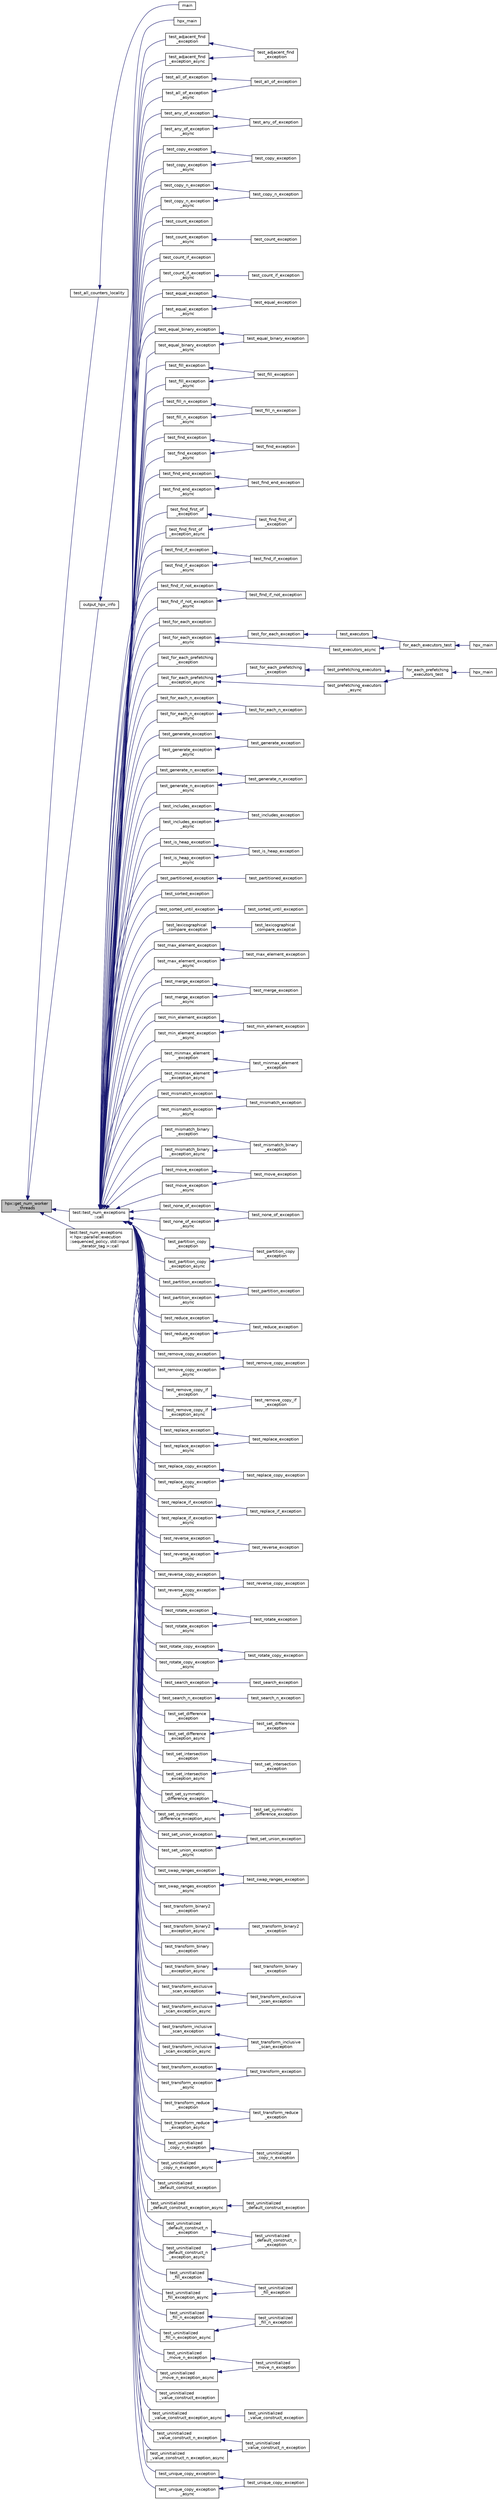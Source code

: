 digraph "hpx::get_num_worker_threads"
{
  edge [fontname="Helvetica",fontsize="10",labelfontname="Helvetica",labelfontsize="10"];
  node [fontname="Helvetica",fontsize="10",shape=record];
  rankdir="LR";
  Node7558 [label="hpx::get_num_worker\l_threads",height=0.2,width=0.4,color="black", fillcolor="grey75", style="filled", fontcolor="black"];
  Node7558 -> Node7559 [dir="back",color="midnightblue",fontsize="10",style="solid",fontname="Helvetica"];
  Node7559 [label="test_all_counters_locality",height=0.2,width=0.4,color="black", fillcolor="white", style="filled",URL="$d1/d66/all__counters_8cpp.html#a34bf97a9c78dd60c22389da383f346fd"];
  Node7559 -> Node7560 [dir="back",color="midnightblue",fontsize="10",style="solid",fontname="Helvetica"];
  Node7560 [label="main",height=0.2,width=0.4,color="black", fillcolor="white", style="filled",URL="$d1/d66/all__counters_8cpp.html#a0ddf1224851353fc92bfbff6f499fa97"];
  Node7558 -> Node7561 [dir="back",color="midnightblue",fontsize="10",style="solid",fontname="Helvetica"];
  Node7561 [label="output_hpx_info",height=0.2,width=0.4,color="black", fillcolor="white", style="filled",URL="$d9/d0f/main_8cc.html#a22d5612b13072491f3de2340527ce19f"];
  Node7561 -> Node7562 [dir="back",color="midnightblue",fontsize="10",style="solid",fontname="Helvetica"];
  Node7562 [label="hpx_main",height=0.2,width=0.4,color="black", fillcolor="white", style="filled",URL="$d9/d0f/main_8cc.html#a344a9bb316c276641af2d061a2558c97"];
  Node7558 -> Node7563 [dir="back",color="midnightblue",fontsize="10",style="solid",fontname="Helvetica"];
  Node7563 [label="test::test_num_exceptions\l::call",height=0.2,width=0.4,color="black", fillcolor="white", style="filled",URL="$da/ddb/structtest_1_1test__num__exceptions.html#a2c1e3b76f9abd4d358ae0258203b90b7"];
  Node7563 -> Node7564 [dir="back",color="midnightblue",fontsize="10",style="solid",fontname="Helvetica"];
  Node7564 [label="test_adjacent_find\l_exception",height=0.2,width=0.4,color="black", fillcolor="white", style="filled",URL="$d8/da8/adjacentfind__binary__exception_8cpp.html#a9c28e0ba7bc14756b350c9f72dd94054"];
  Node7564 -> Node7565 [dir="back",color="midnightblue",fontsize="10",style="solid",fontname="Helvetica"];
  Node7565 [label="test_adjacent_find\l_exception",height=0.2,width=0.4,color="black", fillcolor="white", style="filled",URL="$d8/da8/adjacentfind__binary__exception_8cpp.html#ab77f704bc29279f34486611b31dd9f19"];
  Node7563 -> Node7566 [dir="back",color="midnightblue",fontsize="10",style="solid",fontname="Helvetica"];
  Node7566 [label="test_adjacent_find\l_exception_async",height=0.2,width=0.4,color="black", fillcolor="white", style="filled",URL="$d8/da8/adjacentfind__binary__exception_8cpp.html#a7b804f0c887a76a95e4e5f1cf16dc343"];
  Node7566 -> Node7565 [dir="back",color="midnightblue",fontsize="10",style="solid",fontname="Helvetica"];
  Node7563 -> Node7567 [dir="back",color="midnightblue",fontsize="10",style="solid",fontname="Helvetica"];
  Node7567 [label="test_all_of_exception",height=0.2,width=0.4,color="black", fillcolor="white", style="filled",URL="$db/d88/all__of_8cpp.html#a29e6f247bb68e8380d3d1e5b23100c84"];
  Node7567 -> Node7568 [dir="back",color="midnightblue",fontsize="10",style="solid",fontname="Helvetica"];
  Node7568 [label="test_all_of_exception",height=0.2,width=0.4,color="black", fillcolor="white", style="filled",URL="$db/d88/all__of_8cpp.html#acca8f99e5f83ca07d5324921ec1a2a1b"];
  Node7563 -> Node7569 [dir="back",color="midnightblue",fontsize="10",style="solid",fontname="Helvetica"];
  Node7569 [label="test_all_of_exception\l_async",height=0.2,width=0.4,color="black", fillcolor="white", style="filled",URL="$db/d88/all__of_8cpp.html#a4e845a23ebb61fed071e6392f8020bce"];
  Node7569 -> Node7568 [dir="back",color="midnightblue",fontsize="10",style="solid",fontname="Helvetica"];
  Node7563 -> Node7570 [dir="back",color="midnightblue",fontsize="10",style="solid",fontname="Helvetica"];
  Node7570 [label="test_any_of_exception",height=0.2,width=0.4,color="black", fillcolor="white", style="filled",URL="$d8/d5d/any__of_8cpp.html#a348c2914b5d59fa0b61c79e37df17034"];
  Node7570 -> Node7571 [dir="back",color="midnightblue",fontsize="10",style="solid",fontname="Helvetica"];
  Node7571 [label="test_any_of_exception",height=0.2,width=0.4,color="black", fillcolor="white", style="filled",URL="$d8/d5d/any__of_8cpp.html#ac154ae09b1a74e423a7ab23618009447"];
  Node7563 -> Node7572 [dir="back",color="midnightblue",fontsize="10",style="solid",fontname="Helvetica"];
  Node7572 [label="test_any_of_exception\l_async",height=0.2,width=0.4,color="black", fillcolor="white", style="filled",URL="$d8/d5d/any__of_8cpp.html#ad81e0ee038af5e3b7dd176ced1237e38"];
  Node7572 -> Node7571 [dir="back",color="midnightblue",fontsize="10",style="solid",fontname="Helvetica"];
  Node7563 -> Node7573 [dir="back",color="midnightblue",fontsize="10",style="solid",fontname="Helvetica"];
  Node7573 [label="test_copy_exception",height=0.2,width=0.4,color="black", fillcolor="white", style="filled",URL="$d9/d54/copy_8cpp.html#a8ffc3bbb8c0f16b653e0f5c7cc243f21"];
  Node7573 -> Node7574 [dir="back",color="midnightblue",fontsize="10",style="solid",fontname="Helvetica"];
  Node7574 [label="test_copy_exception",height=0.2,width=0.4,color="black", fillcolor="white", style="filled",URL="$d9/d54/copy_8cpp.html#af7fb37549a32793d916e9bad873d5813"];
  Node7563 -> Node7575 [dir="back",color="midnightblue",fontsize="10",style="solid",fontname="Helvetica"];
  Node7575 [label="test_copy_exception\l_async",height=0.2,width=0.4,color="black", fillcolor="white", style="filled",URL="$d9/d54/copy_8cpp.html#a975f6058b2ad575758bb9c1b54a1c464"];
  Node7575 -> Node7574 [dir="back",color="midnightblue",fontsize="10",style="solid",fontname="Helvetica"];
  Node7563 -> Node7576 [dir="back",color="midnightblue",fontsize="10",style="solid",fontname="Helvetica"];
  Node7576 [label="test_copy_n_exception",height=0.2,width=0.4,color="black", fillcolor="white", style="filled",URL="$d3/d44/copyn_8cpp.html#abe4e05d78a05b84674e56fe6c39fca90"];
  Node7576 -> Node7577 [dir="back",color="midnightblue",fontsize="10",style="solid",fontname="Helvetica"];
  Node7577 [label="test_copy_n_exception",height=0.2,width=0.4,color="black", fillcolor="white", style="filled",URL="$d3/d44/copyn_8cpp.html#a759f36646bff1264f307657be7256457"];
  Node7563 -> Node7578 [dir="back",color="midnightblue",fontsize="10",style="solid",fontname="Helvetica"];
  Node7578 [label="test_copy_n_exception\l_async",height=0.2,width=0.4,color="black", fillcolor="white", style="filled",URL="$d3/d44/copyn_8cpp.html#a42328f0b598518eafcc7b94d6a28425d"];
  Node7578 -> Node7577 [dir="back",color="midnightblue",fontsize="10",style="solid",fontname="Helvetica"];
  Node7563 -> Node7579 [dir="back",color="midnightblue",fontsize="10",style="solid",fontname="Helvetica"];
  Node7579 [label="test_count_exception",height=0.2,width=0.4,color="black", fillcolor="white", style="filled",URL="$de/d3a/count__tests_8hpp.html#adbde9fbf4434fe9320503044b3b2c464"];
  Node7563 -> Node7580 [dir="back",color="midnightblue",fontsize="10",style="solid",fontname="Helvetica"];
  Node7580 [label="test_count_exception\l_async",height=0.2,width=0.4,color="black", fillcolor="white", style="filled",URL="$de/d3a/count__tests_8hpp.html#ab0cd91de016499bfe205083429b6785a"];
  Node7580 -> Node7581 [dir="back",color="midnightblue",fontsize="10",style="solid",fontname="Helvetica"];
  Node7581 [label="test_count_exception",height=0.2,width=0.4,color="black", fillcolor="white", style="filled",URL="$d3/d01/count_8cpp.html#ae23acdd376e0fb1388a90579e927a768"];
  Node7563 -> Node7582 [dir="back",color="midnightblue",fontsize="10",style="solid",fontname="Helvetica"];
  Node7582 [label="test_count_if_exception",height=0.2,width=0.4,color="black", fillcolor="white", style="filled",URL="$d4/da4/countif__tests_8hpp.html#ae366624ae417c3091d79bb75f05f0b32"];
  Node7563 -> Node7583 [dir="back",color="midnightblue",fontsize="10",style="solid",fontname="Helvetica"];
  Node7583 [label="test_count_if_exception\l_async",height=0.2,width=0.4,color="black", fillcolor="white", style="filled",URL="$d4/da4/countif__tests_8hpp.html#af96d44180e275fd7ad93e677dcb07b74"];
  Node7583 -> Node7584 [dir="back",color="midnightblue",fontsize="10",style="solid",fontname="Helvetica"];
  Node7584 [label="test_count_if_exception",height=0.2,width=0.4,color="black", fillcolor="white", style="filled",URL="$d9/df1/countif_8cpp.html#a979f30463fa3e416a5179f4fa663a858"];
  Node7563 -> Node7585 [dir="back",color="midnightblue",fontsize="10",style="solid",fontname="Helvetica"];
  Node7585 [label="test_equal_exception",height=0.2,width=0.4,color="black", fillcolor="white", style="filled",URL="$df/d99/equal_8cpp.html#a6692be2d4f8233c6a880b6e716ed3c21"];
  Node7585 -> Node7586 [dir="back",color="midnightblue",fontsize="10",style="solid",fontname="Helvetica"];
  Node7586 [label="test_equal_exception",height=0.2,width=0.4,color="black", fillcolor="white", style="filled",URL="$df/d99/equal_8cpp.html#a654bd2cffe5da6e72f51c68f9ab1163e"];
  Node7563 -> Node7587 [dir="back",color="midnightblue",fontsize="10",style="solid",fontname="Helvetica"];
  Node7587 [label="test_equal_exception\l_async",height=0.2,width=0.4,color="black", fillcolor="white", style="filled",URL="$df/d99/equal_8cpp.html#aefe3cd6440e52513c0e461ceaa633561"];
  Node7587 -> Node7586 [dir="back",color="midnightblue",fontsize="10",style="solid",fontname="Helvetica"];
  Node7563 -> Node7588 [dir="back",color="midnightblue",fontsize="10",style="solid",fontname="Helvetica"];
  Node7588 [label="test_equal_binary_exception",height=0.2,width=0.4,color="black", fillcolor="white", style="filled",URL="$d2/ddd/equal__binary_8cpp.html#aac0d8667f4a6b730f668fb793bf7a348"];
  Node7588 -> Node7589 [dir="back",color="midnightblue",fontsize="10",style="solid",fontname="Helvetica"];
  Node7589 [label="test_equal_binary_exception",height=0.2,width=0.4,color="black", fillcolor="white", style="filled",URL="$d2/ddd/equal__binary_8cpp.html#a38873c530e81ac91641669845f09887a"];
  Node7563 -> Node7590 [dir="back",color="midnightblue",fontsize="10",style="solid",fontname="Helvetica"];
  Node7590 [label="test_equal_binary_exception\l_async",height=0.2,width=0.4,color="black", fillcolor="white", style="filled",URL="$d2/ddd/equal__binary_8cpp.html#ab23d2d7b96fd0abd15e4c710481be38f"];
  Node7590 -> Node7589 [dir="back",color="midnightblue",fontsize="10",style="solid",fontname="Helvetica"];
  Node7563 -> Node7591 [dir="back",color="midnightblue",fontsize="10",style="solid",fontname="Helvetica"];
  Node7591 [label="test_fill_exception",height=0.2,width=0.4,color="black", fillcolor="white", style="filled",URL="$db/df9/fill_8cpp.html#adff9860900b4cc07677cc1f2949f8150"];
  Node7591 -> Node7592 [dir="back",color="midnightblue",fontsize="10",style="solid",fontname="Helvetica"];
  Node7592 [label="test_fill_exception",height=0.2,width=0.4,color="black", fillcolor="white", style="filled",URL="$db/df9/fill_8cpp.html#aea39d1bb707052262214ce604319678c"];
  Node7563 -> Node7593 [dir="back",color="midnightblue",fontsize="10",style="solid",fontname="Helvetica"];
  Node7593 [label="test_fill_exception\l_async",height=0.2,width=0.4,color="black", fillcolor="white", style="filled",URL="$db/df9/fill_8cpp.html#a190a63f49881feec418296730d8b1bb8"];
  Node7593 -> Node7592 [dir="back",color="midnightblue",fontsize="10",style="solid",fontname="Helvetica"];
  Node7563 -> Node7594 [dir="back",color="midnightblue",fontsize="10",style="solid",fontname="Helvetica"];
  Node7594 [label="test_fill_n_exception",height=0.2,width=0.4,color="black", fillcolor="white", style="filled",URL="$d7/df6/filln_8cpp.html#ad48e8d2459f9e8869bf215912f226f36"];
  Node7594 -> Node7595 [dir="back",color="midnightblue",fontsize="10",style="solid",fontname="Helvetica"];
  Node7595 [label="test_fill_n_exception",height=0.2,width=0.4,color="black", fillcolor="white", style="filled",URL="$d7/df6/filln_8cpp.html#aa338825d04f641f55634b79eef7186f4"];
  Node7563 -> Node7596 [dir="back",color="midnightblue",fontsize="10",style="solid",fontname="Helvetica"];
  Node7596 [label="test_fill_n_exception\l_async",height=0.2,width=0.4,color="black", fillcolor="white", style="filled",URL="$d7/df6/filln_8cpp.html#a9f3229340132df9dab7ea5e665e75a8e"];
  Node7596 -> Node7595 [dir="back",color="midnightblue",fontsize="10",style="solid",fontname="Helvetica"];
  Node7563 -> Node7597 [dir="back",color="midnightblue",fontsize="10",style="solid",fontname="Helvetica"];
  Node7597 [label="test_find_exception",height=0.2,width=0.4,color="black", fillcolor="white", style="filled",URL="$d4/dfc/find_8cpp.html#a496774f6f0dd50d32f0f2839011fb820"];
  Node7597 -> Node7598 [dir="back",color="midnightblue",fontsize="10",style="solid",fontname="Helvetica"];
  Node7598 [label="test_find_exception",height=0.2,width=0.4,color="black", fillcolor="white", style="filled",URL="$d4/dfc/find_8cpp.html#a9404283ee70c671c19d01288d4d8796f"];
  Node7563 -> Node7599 [dir="back",color="midnightblue",fontsize="10",style="solid",fontname="Helvetica"];
  Node7599 [label="test_find_exception\l_async",height=0.2,width=0.4,color="black", fillcolor="white", style="filled",URL="$d4/dfc/find_8cpp.html#a53292bd46fa066f703c6fd40f981cd45"];
  Node7599 -> Node7598 [dir="back",color="midnightblue",fontsize="10",style="solid",fontname="Helvetica"];
  Node7563 -> Node7600 [dir="back",color="midnightblue",fontsize="10",style="solid",fontname="Helvetica"];
  Node7600 [label="test_find_end_exception",height=0.2,width=0.4,color="black", fillcolor="white", style="filled",URL="$de/d27/findend_8cpp.html#a3cbf222f109bd03b98a3671df65d1baa"];
  Node7600 -> Node7601 [dir="back",color="midnightblue",fontsize="10",style="solid",fontname="Helvetica"];
  Node7601 [label="test_find_end_exception",height=0.2,width=0.4,color="black", fillcolor="white", style="filled",URL="$de/d27/findend_8cpp.html#a01b58a5865234526b5ca9f9e45ec4c50"];
  Node7563 -> Node7602 [dir="back",color="midnightblue",fontsize="10",style="solid",fontname="Helvetica"];
  Node7602 [label="test_find_end_exception\l_async",height=0.2,width=0.4,color="black", fillcolor="white", style="filled",URL="$de/d27/findend_8cpp.html#a3093c53a289f437be7f7530c5e45b2cb"];
  Node7602 -> Node7601 [dir="back",color="midnightblue",fontsize="10",style="solid",fontname="Helvetica"];
  Node7563 -> Node7603 [dir="back",color="midnightblue",fontsize="10",style="solid",fontname="Helvetica"];
  Node7603 [label="test_find_first_of\l_exception",height=0.2,width=0.4,color="black", fillcolor="white", style="filled",URL="$da/d85/findfirstof_8cpp.html#a2707dc78f6f2d06f08c9e3698e97a8af"];
  Node7603 -> Node7604 [dir="back",color="midnightblue",fontsize="10",style="solid",fontname="Helvetica"];
  Node7604 [label="test_find_first_of\l_exception",height=0.2,width=0.4,color="black", fillcolor="white", style="filled",URL="$da/d85/findfirstof_8cpp.html#af5d29a364ae4eadbcbefd396a663e4a3"];
  Node7563 -> Node7605 [dir="back",color="midnightblue",fontsize="10",style="solid",fontname="Helvetica"];
  Node7605 [label="test_find_first_of\l_exception_async",height=0.2,width=0.4,color="black", fillcolor="white", style="filled",URL="$da/d85/findfirstof_8cpp.html#a5136f549b6ab7405513659883282c263"];
  Node7605 -> Node7604 [dir="back",color="midnightblue",fontsize="10",style="solid",fontname="Helvetica"];
  Node7563 -> Node7606 [dir="back",color="midnightblue",fontsize="10",style="solid",fontname="Helvetica"];
  Node7606 [label="test_find_if_exception",height=0.2,width=0.4,color="black", fillcolor="white", style="filled",URL="$d4/d38/findif_8cpp.html#aa7a75ac5991de14b0dd11b40a5a47443"];
  Node7606 -> Node7607 [dir="back",color="midnightblue",fontsize="10",style="solid",fontname="Helvetica"];
  Node7607 [label="test_find_if_exception",height=0.2,width=0.4,color="black", fillcolor="white", style="filled",URL="$d4/d38/findif_8cpp.html#ab8eb6fb838a8fbeb2168d4389fc72f61"];
  Node7563 -> Node7608 [dir="back",color="midnightblue",fontsize="10",style="solid",fontname="Helvetica"];
  Node7608 [label="test_find_if_exception\l_async",height=0.2,width=0.4,color="black", fillcolor="white", style="filled",URL="$d4/d38/findif_8cpp.html#a13c3bd009f35072707131129ad78af93"];
  Node7608 -> Node7607 [dir="back",color="midnightblue",fontsize="10",style="solid",fontname="Helvetica"];
  Node7563 -> Node7609 [dir="back",color="midnightblue",fontsize="10",style="solid",fontname="Helvetica"];
  Node7609 [label="test_find_if_not_exception",height=0.2,width=0.4,color="black", fillcolor="white", style="filled",URL="$dc/d17/findifnot__exception_8cpp.html#aba8e91e299a773af34d2e40130333926"];
  Node7609 -> Node7610 [dir="back",color="midnightblue",fontsize="10",style="solid",fontname="Helvetica"];
  Node7610 [label="test_find_if_not_exception",height=0.2,width=0.4,color="black", fillcolor="white", style="filled",URL="$dc/d17/findifnot__exception_8cpp.html#a1fdcae775738d85119cc77bf94ca50b0"];
  Node7563 -> Node7611 [dir="back",color="midnightblue",fontsize="10",style="solid",fontname="Helvetica"];
  Node7611 [label="test_find_if_not_exception\l_async",height=0.2,width=0.4,color="black", fillcolor="white", style="filled",URL="$dc/d17/findifnot__exception_8cpp.html#a0c8c55582d64936550f797774a8b591e"];
  Node7611 -> Node7610 [dir="back",color="midnightblue",fontsize="10",style="solid",fontname="Helvetica"];
  Node7563 -> Node7612 [dir="back",color="midnightblue",fontsize="10",style="solid",fontname="Helvetica"];
  Node7612 [label="test_for_each_exception",height=0.2,width=0.4,color="black", fillcolor="white", style="filled",URL="$d4/d2c/algorithms_2foreach__tests_8hpp.html#ad0f3c324ed615b2ca135f3e4ac3a6f20"];
  Node7563 -> Node7613 [dir="back",color="midnightblue",fontsize="10",style="solid",fontname="Helvetica"];
  Node7613 [label="test_for_each_exception\l_async",height=0.2,width=0.4,color="black", fillcolor="white", style="filled",URL="$d4/d2c/algorithms_2foreach__tests_8hpp.html#a56b2595f60e34fe8cb238784438587e3"];
  Node7613 -> Node7614 [dir="back",color="midnightblue",fontsize="10",style="solid",fontname="Helvetica"];
  Node7614 [label="test_for_each_exception",height=0.2,width=0.4,color="black", fillcolor="white", style="filled",URL="$d1/d33/foreach_8cpp.html#a2ac912d4ab6a419cc61a8206c4581829"];
  Node7614 -> Node7615 [dir="back",color="midnightblue",fontsize="10",style="solid",fontname="Helvetica"];
  Node7615 [label="test_executors",height=0.2,width=0.4,color="black", fillcolor="white", style="filled",URL="$d3/d54/foreach__executors_8cpp.html#aa2a590bab3d01b2e0c3f5ebb551e6df0"];
  Node7615 -> Node7616 [dir="back",color="midnightblue",fontsize="10",style="solid",fontname="Helvetica"];
  Node7616 [label="for_each_executors_test",height=0.2,width=0.4,color="black", fillcolor="white", style="filled",URL="$d3/d54/foreach__executors_8cpp.html#a4b41af5e421380182d16c0b24f5eb7b0"];
  Node7616 -> Node7617 [dir="back",color="midnightblue",fontsize="10",style="solid",fontname="Helvetica"];
  Node7617 [label="hpx_main",height=0.2,width=0.4,color="black", fillcolor="white", style="filled",URL="$d3/d54/foreach__executors_8cpp.html#a4ca51ec94fa82421fc621b58eef7b01c"];
  Node7613 -> Node7618 [dir="back",color="midnightblue",fontsize="10",style="solid",fontname="Helvetica"];
  Node7618 [label="test_executors_async",height=0.2,width=0.4,color="black", fillcolor="white", style="filled",URL="$d3/d54/foreach__executors_8cpp.html#a930d409ea07ad974379591f1f0531b59"];
  Node7618 -> Node7616 [dir="back",color="midnightblue",fontsize="10",style="solid",fontname="Helvetica"];
  Node7563 -> Node7619 [dir="back",color="midnightblue",fontsize="10",style="solid",fontname="Helvetica"];
  Node7619 [label="test_for_each_prefetching\l_exception",height=0.2,width=0.4,color="black", fillcolor="white", style="filled",URL="$de/d0e/foreach__tests__prefetching_8hpp.html#a638342d3e89c38fa358567df752149d3"];
  Node7563 -> Node7620 [dir="back",color="midnightblue",fontsize="10",style="solid",fontname="Helvetica"];
  Node7620 [label="test_for_each_prefetching\l_exception_async",height=0.2,width=0.4,color="black", fillcolor="white", style="filled",URL="$de/d0e/foreach__tests__prefetching_8hpp.html#a3ba720810fff44239b45b8985e157c5d"];
  Node7620 -> Node7621 [dir="back",color="midnightblue",fontsize="10",style="solid",fontname="Helvetica"];
  Node7621 [label="test_for_each_prefetching\l_exception",height=0.2,width=0.4,color="black", fillcolor="white", style="filled",URL="$d4/df0/foreach__prefetching_8cpp.html#a34f94a3094d57c526cd2674d7d29bb71"];
  Node7621 -> Node7622 [dir="back",color="midnightblue",fontsize="10",style="solid",fontname="Helvetica"];
  Node7622 [label="test_prefetching_executors",height=0.2,width=0.4,color="black", fillcolor="white", style="filled",URL="$dd/d50/foreach__prefetching__executors__v1_8cpp.html#a9de1c8b6ab804861a65c94c76125b3b2"];
  Node7622 -> Node7623 [dir="back",color="midnightblue",fontsize="10",style="solid",fontname="Helvetica"];
  Node7623 [label="for_each_prefetching\l_executors_test",height=0.2,width=0.4,color="black", fillcolor="white", style="filled",URL="$dd/d50/foreach__prefetching__executors__v1_8cpp.html#a9efc88cef6533dd087c6cb8ff887a61e"];
  Node7623 -> Node7624 [dir="back",color="midnightblue",fontsize="10",style="solid",fontname="Helvetica"];
  Node7624 [label="hpx_main",height=0.2,width=0.4,color="black", fillcolor="white", style="filled",URL="$dd/d50/foreach__prefetching__executors__v1_8cpp.html#a4ca51ec94fa82421fc621b58eef7b01c"];
  Node7620 -> Node7625 [dir="back",color="midnightblue",fontsize="10",style="solid",fontname="Helvetica"];
  Node7625 [label="test_prefetching_executors\l_async",height=0.2,width=0.4,color="black", fillcolor="white", style="filled",URL="$dd/d50/foreach__prefetching__executors__v1_8cpp.html#a1f37d901599f025abf45c97a67044094"];
  Node7625 -> Node7623 [dir="back",color="midnightblue",fontsize="10",style="solid",fontname="Helvetica"];
  Node7563 -> Node7626 [dir="back",color="midnightblue",fontsize="10",style="solid",fontname="Helvetica"];
  Node7626 [label="test_for_each_n_exception",height=0.2,width=0.4,color="black", fillcolor="white", style="filled",URL="$d7/d9a/foreachn__exception_8cpp.html#ac19da618c4eb3ec6df03eee4e7a8152c"];
  Node7626 -> Node7627 [dir="back",color="midnightblue",fontsize="10",style="solid",fontname="Helvetica"];
  Node7627 [label="test_for_each_n_exception",height=0.2,width=0.4,color="black", fillcolor="white", style="filled",URL="$d7/d9a/foreachn__exception_8cpp.html#a6b9e4013e39c30c4376aa56ccf15c8cf"];
  Node7563 -> Node7628 [dir="back",color="midnightblue",fontsize="10",style="solid",fontname="Helvetica"];
  Node7628 [label="test_for_each_n_exception\l_async",height=0.2,width=0.4,color="black", fillcolor="white", style="filled",URL="$d7/d9a/foreachn__exception_8cpp.html#a0b7b511160d05ade5fbd958a180eb445"];
  Node7628 -> Node7627 [dir="back",color="midnightblue",fontsize="10",style="solid",fontname="Helvetica"];
  Node7563 -> Node7629 [dir="back",color="midnightblue",fontsize="10",style="solid",fontname="Helvetica"];
  Node7629 [label="test_generate_exception",height=0.2,width=0.4,color="black", fillcolor="white", style="filled",URL="$d4/da7/generate_8cpp.html#aa82ec188c84295dc58595a25b5046a35"];
  Node7629 -> Node7630 [dir="back",color="midnightblue",fontsize="10",style="solid",fontname="Helvetica"];
  Node7630 [label="test_generate_exception",height=0.2,width=0.4,color="black", fillcolor="white", style="filled",URL="$d4/da7/generate_8cpp.html#a58c7f2d3388fcc0591cf78430d449156"];
  Node7563 -> Node7631 [dir="back",color="midnightblue",fontsize="10",style="solid",fontname="Helvetica"];
  Node7631 [label="test_generate_exception\l_async",height=0.2,width=0.4,color="black", fillcolor="white", style="filled",URL="$d4/da7/generate_8cpp.html#abd98b9bbbbd5e1ab6b3e764723492fc8"];
  Node7631 -> Node7630 [dir="back",color="midnightblue",fontsize="10",style="solid",fontname="Helvetica"];
  Node7563 -> Node7632 [dir="back",color="midnightblue",fontsize="10",style="solid",fontname="Helvetica"];
  Node7632 [label="test_generate_n_exception",height=0.2,width=0.4,color="black", fillcolor="white", style="filled",URL="$d6/dd4/generaten_8cpp.html#a82b7c005daa2f345a6d9772ebb1ad352"];
  Node7632 -> Node7633 [dir="back",color="midnightblue",fontsize="10",style="solid",fontname="Helvetica"];
  Node7633 [label="test_generate_n_exception",height=0.2,width=0.4,color="black", fillcolor="white", style="filled",URL="$d6/dd4/generaten_8cpp.html#a24c578b12eed6bfb2e5a94d6f8bce0fc"];
  Node7563 -> Node7634 [dir="back",color="midnightblue",fontsize="10",style="solid",fontname="Helvetica"];
  Node7634 [label="test_generate_n_exception\l_async",height=0.2,width=0.4,color="black", fillcolor="white", style="filled",URL="$d6/dd4/generaten_8cpp.html#a11c09961134208131e0d6a3f325e3fc4"];
  Node7634 -> Node7633 [dir="back",color="midnightblue",fontsize="10",style="solid",fontname="Helvetica"];
  Node7563 -> Node7635 [dir="back",color="midnightblue",fontsize="10",style="solid",fontname="Helvetica"];
  Node7635 [label="test_includes_exception",height=0.2,width=0.4,color="black", fillcolor="white", style="filled",URL="$dc/d10/includes_8cpp.html#a82379db75fe754b2257db1ea5b16f7cc"];
  Node7635 -> Node7636 [dir="back",color="midnightblue",fontsize="10",style="solid",fontname="Helvetica"];
  Node7636 [label="test_includes_exception",height=0.2,width=0.4,color="black", fillcolor="white", style="filled",URL="$dc/d10/includes_8cpp.html#afa63fb944441b34e50c6a4a6c03b3bc2"];
  Node7563 -> Node7637 [dir="back",color="midnightblue",fontsize="10",style="solid",fontname="Helvetica"];
  Node7637 [label="test_includes_exception\l_async",height=0.2,width=0.4,color="black", fillcolor="white", style="filled",URL="$dc/d10/includes_8cpp.html#a3cf0ba03ce5a22f33818333a9575aab2"];
  Node7637 -> Node7636 [dir="back",color="midnightblue",fontsize="10",style="solid",fontname="Helvetica"];
  Node7563 -> Node7638 [dir="back",color="midnightblue",fontsize="10",style="solid",fontname="Helvetica"];
  Node7638 [label="test_is_heap_exception",height=0.2,width=0.4,color="black", fillcolor="white", style="filled",URL="$d7/ddd/is__heap__tests_8hpp.html#a6c4f521d090ca52874901ebaf28f47f7"];
  Node7638 -> Node7639 [dir="back",color="midnightblue",fontsize="10",style="solid",fontname="Helvetica"];
  Node7639 [label="test_is_heap_exception",height=0.2,width=0.4,color="black", fillcolor="white", style="filled",URL="$d7/ddd/is__heap__tests_8hpp.html#ac49b5f2f9b5b3e31afd6145ac92b1cba"];
  Node7563 -> Node7640 [dir="back",color="midnightblue",fontsize="10",style="solid",fontname="Helvetica"];
  Node7640 [label="test_is_heap_exception\l_async",height=0.2,width=0.4,color="black", fillcolor="white", style="filled",URL="$d7/ddd/is__heap__tests_8hpp.html#a6f17dafff6282cfdc509858ded1153d6"];
  Node7640 -> Node7639 [dir="back",color="midnightblue",fontsize="10",style="solid",fontname="Helvetica"];
  Node7563 -> Node7641 [dir="back",color="midnightblue",fontsize="10",style="solid",fontname="Helvetica"];
  Node7641 [label="test_partitioned_exception",height=0.2,width=0.4,color="black", fillcolor="white", style="filled",URL="$df/d07/is__partitioned_8cpp.html#acbc1ff1589b7ee9bdf2c6b5052039509"];
  Node7641 -> Node7642 [dir="back",color="midnightblue",fontsize="10",style="solid",fontname="Helvetica"];
  Node7642 [label="test_partitioned_exception",height=0.2,width=0.4,color="black", fillcolor="white", style="filled",URL="$df/d07/is__partitioned_8cpp.html#a4112e407c20c79ff3b917311a08c8c4f"];
  Node7563 -> Node7643 [dir="back",color="midnightblue",fontsize="10",style="solid",fontname="Helvetica"];
  Node7643 [label="test_sorted_exception",height=0.2,width=0.4,color="black", fillcolor="white", style="filled",URL="$d7/d7f/is__sorted__tests_8hpp.html#afc4298a076e5a7064fd3a93d09177198"];
  Node7563 -> Node7644 [dir="back",color="midnightblue",fontsize="10",style="solid",fontname="Helvetica"];
  Node7644 [label="test_sorted_until_exception",height=0.2,width=0.4,color="black", fillcolor="white", style="filled",URL="$d0/d1b/is__sorted__until_8cpp.html#a42463762ba15ca37b252f0471296b3ba"];
  Node7644 -> Node7645 [dir="back",color="midnightblue",fontsize="10",style="solid",fontname="Helvetica"];
  Node7645 [label="test_sorted_until_exception",height=0.2,width=0.4,color="black", fillcolor="white", style="filled",URL="$d0/d1b/is__sorted__until_8cpp.html#ad58b76f42ca51f2f0d078690be66f9f5"];
  Node7563 -> Node7646 [dir="back",color="midnightblue",fontsize="10",style="solid",fontname="Helvetica"];
  Node7646 [label="test_lexicographical\l_compare_exception",height=0.2,width=0.4,color="black", fillcolor="white", style="filled",URL="$dd/de6/lexicographical__compare_8cpp.html#a24bc9d25b2ce61491dbd96feb8669fc0"];
  Node7646 -> Node7647 [dir="back",color="midnightblue",fontsize="10",style="solid",fontname="Helvetica"];
  Node7647 [label="test_lexicographical\l_compare_exception",height=0.2,width=0.4,color="black", fillcolor="white", style="filled",URL="$dd/de6/lexicographical__compare_8cpp.html#ab78e174881f1d61ea15cfc697e89fe4a"];
  Node7563 -> Node7648 [dir="back",color="midnightblue",fontsize="10",style="solid",fontname="Helvetica"];
  Node7648 [label="test_max_element_exception",height=0.2,width=0.4,color="black", fillcolor="white", style="filled",URL="$d4/d10/max__element_8cpp.html#aaaacdfed9386dd8374aec16ef5565fab"];
  Node7648 -> Node7649 [dir="back",color="midnightblue",fontsize="10",style="solid",fontname="Helvetica"];
  Node7649 [label="test_max_element_exception",height=0.2,width=0.4,color="black", fillcolor="white", style="filled",URL="$d4/d10/max__element_8cpp.html#a2e2091dec7650a985ec02686ef7dd4dc"];
  Node7563 -> Node7650 [dir="back",color="midnightblue",fontsize="10",style="solid",fontname="Helvetica"];
  Node7650 [label="test_max_element_exception\l_async",height=0.2,width=0.4,color="black", fillcolor="white", style="filled",URL="$d4/d10/max__element_8cpp.html#a8b8640289c27b9e56feb9ac6656061da"];
  Node7650 -> Node7649 [dir="back",color="midnightblue",fontsize="10",style="solid",fontname="Helvetica"];
  Node7563 -> Node7651 [dir="back",color="midnightblue",fontsize="10",style="solid",fontname="Helvetica"];
  Node7651 [label="test_merge_exception",height=0.2,width=0.4,color="black", fillcolor="white", style="filled",URL="$dc/d10/merge__tests_8hpp.html#a7ae58389ece8b56d2ebaf07ce28db977"];
  Node7651 -> Node7652 [dir="back",color="midnightblue",fontsize="10",style="solid",fontname="Helvetica"];
  Node7652 [label="test_merge_exception",height=0.2,width=0.4,color="black", fillcolor="white", style="filled",URL="$dc/d10/merge__tests_8hpp.html#ab1a63150456c7d5846692e072eb6d377"];
  Node7563 -> Node7653 [dir="back",color="midnightblue",fontsize="10",style="solid",fontname="Helvetica"];
  Node7653 [label="test_merge_exception\l_async",height=0.2,width=0.4,color="black", fillcolor="white", style="filled",URL="$dc/d10/merge__tests_8hpp.html#a10246498e235d5b69dc3858175ee5309"];
  Node7653 -> Node7652 [dir="back",color="midnightblue",fontsize="10",style="solid",fontname="Helvetica"];
  Node7563 -> Node7654 [dir="back",color="midnightblue",fontsize="10",style="solid",fontname="Helvetica"];
  Node7654 [label="test_min_element_exception",height=0.2,width=0.4,color="black", fillcolor="white", style="filled",URL="$d3/dab/min__element_8cpp.html#add73b64a1f6f62cac842727ee1e14e7a"];
  Node7654 -> Node7655 [dir="back",color="midnightblue",fontsize="10",style="solid",fontname="Helvetica"];
  Node7655 [label="test_min_element_exception",height=0.2,width=0.4,color="black", fillcolor="white", style="filled",URL="$d3/dab/min__element_8cpp.html#a17bc218b988d61f5b271af90e7ba8fca"];
  Node7563 -> Node7656 [dir="back",color="midnightblue",fontsize="10",style="solid",fontname="Helvetica"];
  Node7656 [label="test_min_element_exception\l_async",height=0.2,width=0.4,color="black", fillcolor="white", style="filled",URL="$d3/dab/min__element_8cpp.html#a1c9e82864dcb121b9f75ba2dd536d07b"];
  Node7656 -> Node7655 [dir="back",color="midnightblue",fontsize="10",style="solid",fontname="Helvetica"];
  Node7563 -> Node7657 [dir="back",color="midnightblue",fontsize="10",style="solid",fontname="Helvetica"];
  Node7657 [label="test_minmax_element\l_exception",height=0.2,width=0.4,color="black", fillcolor="white", style="filled",URL="$da/df0/minmax__element_8cpp.html#a6c554240d1921890089d85a6b2531b8d"];
  Node7657 -> Node7658 [dir="back",color="midnightblue",fontsize="10",style="solid",fontname="Helvetica"];
  Node7658 [label="test_minmax_element\l_exception",height=0.2,width=0.4,color="black", fillcolor="white", style="filled",URL="$da/df0/minmax__element_8cpp.html#ad43fe08356dc1546eaa615109f787b3e"];
  Node7563 -> Node7659 [dir="back",color="midnightblue",fontsize="10",style="solid",fontname="Helvetica"];
  Node7659 [label="test_minmax_element\l_exception_async",height=0.2,width=0.4,color="black", fillcolor="white", style="filled",URL="$da/df0/minmax__element_8cpp.html#a5873caab4d72b78be1cdeecf7df5b204"];
  Node7659 -> Node7658 [dir="back",color="midnightblue",fontsize="10",style="solid",fontname="Helvetica"];
  Node7563 -> Node7660 [dir="back",color="midnightblue",fontsize="10",style="solid",fontname="Helvetica"];
  Node7660 [label="test_mismatch_exception",height=0.2,width=0.4,color="black", fillcolor="white", style="filled",URL="$da/d76/mismatch_8cpp.html#a9aca879a52bb8ce8b81c9a38607698dc"];
  Node7660 -> Node7661 [dir="back",color="midnightblue",fontsize="10",style="solid",fontname="Helvetica"];
  Node7661 [label="test_mismatch_exception",height=0.2,width=0.4,color="black", fillcolor="white", style="filled",URL="$da/d76/mismatch_8cpp.html#afbcdc9aef572e678e84f8291d539cdc2"];
  Node7563 -> Node7662 [dir="back",color="midnightblue",fontsize="10",style="solid",fontname="Helvetica"];
  Node7662 [label="test_mismatch_exception\l_async",height=0.2,width=0.4,color="black", fillcolor="white", style="filled",URL="$da/d76/mismatch_8cpp.html#aa0568542fb0187a50d93bc1d2a0c4068"];
  Node7662 -> Node7661 [dir="back",color="midnightblue",fontsize="10",style="solid",fontname="Helvetica"];
  Node7563 -> Node7663 [dir="back",color="midnightblue",fontsize="10",style="solid",fontname="Helvetica"];
  Node7663 [label="test_mismatch_binary\l_exception",height=0.2,width=0.4,color="black", fillcolor="white", style="filled",URL="$d0/d8b/mismatch__binary_8cpp.html#a017e79c0d0063e13e59ca0e5023aa91d"];
  Node7663 -> Node7664 [dir="back",color="midnightblue",fontsize="10",style="solid",fontname="Helvetica"];
  Node7664 [label="test_mismatch_binary\l_exception",height=0.2,width=0.4,color="black", fillcolor="white", style="filled",URL="$d0/d8b/mismatch__binary_8cpp.html#a8198d8cfbaf31209942488592642416e"];
  Node7563 -> Node7665 [dir="back",color="midnightblue",fontsize="10",style="solid",fontname="Helvetica"];
  Node7665 [label="test_mismatch_binary\l_exception_async",height=0.2,width=0.4,color="black", fillcolor="white", style="filled",URL="$d0/d8b/mismatch__binary_8cpp.html#ab9607c14f87e2272d7ff7dd5d1f9a742"];
  Node7665 -> Node7664 [dir="back",color="midnightblue",fontsize="10",style="solid",fontname="Helvetica"];
  Node7563 -> Node7666 [dir="back",color="midnightblue",fontsize="10",style="solid",fontname="Helvetica"];
  Node7666 [label="test_move_exception",height=0.2,width=0.4,color="black", fillcolor="white", style="filled",URL="$d5/d5f/move_8cpp.html#a8d71efdd040733a73f8f51b53a56463b"];
  Node7666 -> Node7667 [dir="back",color="midnightblue",fontsize="10",style="solid",fontname="Helvetica"];
  Node7667 [label="test_move_exception",height=0.2,width=0.4,color="black", fillcolor="white", style="filled",URL="$d5/d5f/move_8cpp.html#a312b9195a4613023979f8825a5b04a62"];
  Node7563 -> Node7668 [dir="back",color="midnightblue",fontsize="10",style="solid",fontname="Helvetica"];
  Node7668 [label="test_move_exception\l_async",height=0.2,width=0.4,color="black", fillcolor="white", style="filled",URL="$d5/d5f/move_8cpp.html#a84c71282312b98516988fb09e876ab0c"];
  Node7668 -> Node7667 [dir="back",color="midnightblue",fontsize="10",style="solid",fontname="Helvetica"];
  Node7563 -> Node7669 [dir="back",color="midnightblue",fontsize="10",style="solid",fontname="Helvetica"];
  Node7669 [label="test_none_of_exception",height=0.2,width=0.4,color="black", fillcolor="white", style="filled",URL="$de/d32/none__of_8cpp.html#a6fc2ea520cb018511cd2c90504cadf0c"];
  Node7669 -> Node7670 [dir="back",color="midnightblue",fontsize="10",style="solid",fontname="Helvetica"];
  Node7670 [label="test_none_of_exception",height=0.2,width=0.4,color="black", fillcolor="white", style="filled",URL="$de/d32/none__of_8cpp.html#a9bc0c63fc4811f84e58b580bac67d273"];
  Node7563 -> Node7671 [dir="back",color="midnightblue",fontsize="10",style="solid",fontname="Helvetica"];
  Node7671 [label="test_none_of_exception\l_async",height=0.2,width=0.4,color="black", fillcolor="white", style="filled",URL="$de/d32/none__of_8cpp.html#ac4f0567bb6e5f2e6ce455ab913ec9dfc"];
  Node7671 -> Node7670 [dir="back",color="midnightblue",fontsize="10",style="solid",fontname="Helvetica"];
  Node7563 -> Node7672 [dir="back",color="midnightblue",fontsize="10",style="solid",fontname="Helvetica"];
  Node7672 [label="test_partition_copy\l_exception",height=0.2,width=0.4,color="black", fillcolor="white", style="filled",URL="$d9/dfa/partition__copy__tests_8hpp.html#ad30d71ecc17f3e75601efb6521010c0f"];
  Node7672 -> Node7673 [dir="back",color="midnightblue",fontsize="10",style="solid",fontname="Helvetica"];
  Node7673 [label="test_partition_copy\l_exception",height=0.2,width=0.4,color="black", fillcolor="white", style="filled",URL="$d9/dfa/partition__copy__tests_8hpp.html#a4e94a16393f07f7720134f705cdd649a"];
  Node7563 -> Node7674 [dir="back",color="midnightblue",fontsize="10",style="solid",fontname="Helvetica"];
  Node7674 [label="test_partition_copy\l_exception_async",height=0.2,width=0.4,color="black", fillcolor="white", style="filled",URL="$d9/dfa/partition__copy__tests_8hpp.html#a09907cc440193dfa694450debf74dc6f"];
  Node7674 -> Node7673 [dir="back",color="midnightblue",fontsize="10",style="solid",fontname="Helvetica"];
  Node7563 -> Node7675 [dir="back",color="midnightblue",fontsize="10",style="solid",fontname="Helvetica"];
  Node7675 [label="test_partition_exception",height=0.2,width=0.4,color="black", fillcolor="white", style="filled",URL="$df/dd8/partition__tests_8hpp.html#a52356c1ee729707e038c37f6d5379fc1"];
  Node7675 -> Node7676 [dir="back",color="midnightblue",fontsize="10",style="solid",fontname="Helvetica"];
  Node7676 [label="test_partition_exception",height=0.2,width=0.4,color="black", fillcolor="white", style="filled",URL="$df/dd8/partition__tests_8hpp.html#a55b6cb4214c3a24e4625272ac50ed91a"];
  Node7563 -> Node7677 [dir="back",color="midnightblue",fontsize="10",style="solid",fontname="Helvetica"];
  Node7677 [label="test_partition_exception\l_async",height=0.2,width=0.4,color="black", fillcolor="white", style="filled",URL="$df/dd8/partition__tests_8hpp.html#a0e05147b00d4b47cf40f78960dad6e45"];
  Node7677 -> Node7676 [dir="back",color="midnightblue",fontsize="10",style="solid",fontname="Helvetica"];
  Node7563 -> Node7678 [dir="back",color="midnightblue",fontsize="10",style="solid",fontname="Helvetica"];
  Node7678 [label="test_reduce_exception",height=0.2,width=0.4,color="black", fillcolor="white", style="filled",URL="$d5/d03/reduce___8cpp.html#a17cf3d6f64ed93525f3b0695bfca9bf8"];
  Node7678 -> Node7679 [dir="back",color="midnightblue",fontsize="10",style="solid",fontname="Helvetica"];
  Node7679 [label="test_reduce_exception",height=0.2,width=0.4,color="black", fillcolor="white", style="filled",URL="$d5/d03/reduce___8cpp.html#ad5f6f59f428a9a9e938b132f4e2d78ba"];
  Node7563 -> Node7680 [dir="back",color="midnightblue",fontsize="10",style="solid",fontname="Helvetica"];
  Node7680 [label="test_reduce_exception\l_async",height=0.2,width=0.4,color="black", fillcolor="white", style="filled",URL="$d5/d03/reduce___8cpp.html#a5e45a36bcdd7944ddb2c0321c24d749c"];
  Node7680 -> Node7679 [dir="back",color="midnightblue",fontsize="10",style="solid",fontname="Helvetica"];
  Node7563 -> Node7681 [dir="back",color="midnightblue",fontsize="10",style="solid",fontname="Helvetica"];
  Node7681 [label="test_remove_copy_exception",height=0.2,width=0.4,color="black", fillcolor="white", style="filled",URL="$de/db8/remove__copy_8cpp.html#ade161dbac4da456366fdd180ef4fd9fe"];
  Node7681 -> Node7682 [dir="back",color="midnightblue",fontsize="10",style="solid",fontname="Helvetica"];
  Node7682 [label="test_remove_copy_exception",height=0.2,width=0.4,color="black", fillcolor="white", style="filled",URL="$de/db8/remove__copy_8cpp.html#adefefa808aba9dcfc42bd88c00617e40"];
  Node7563 -> Node7683 [dir="back",color="midnightblue",fontsize="10",style="solid",fontname="Helvetica"];
  Node7683 [label="test_remove_copy_exception\l_async",height=0.2,width=0.4,color="black", fillcolor="white", style="filled",URL="$de/db8/remove__copy_8cpp.html#aca460447abac0ed13793413af4c94916"];
  Node7683 -> Node7682 [dir="back",color="midnightblue",fontsize="10",style="solid",fontname="Helvetica"];
  Node7563 -> Node7684 [dir="back",color="midnightblue",fontsize="10",style="solid",fontname="Helvetica"];
  Node7684 [label="test_remove_copy_if\l_exception",height=0.2,width=0.4,color="black", fillcolor="white", style="filled",URL="$d1/d0f/remove__copy__if_8cpp.html#aa1f15250a77355c208ca6738537721a6"];
  Node7684 -> Node7685 [dir="back",color="midnightblue",fontsize="10",style="solid",fontname="Helvetica"];
  Node7685 [label="test_remove_copy_if\l_exception",height=0.2,width=0.4,color="black", fillcolor="white", style="filled",URL="$d1/d0f/remove__copy__if_8cpp.html#a1df7a8c8db075754e6cdd7e63268f33b"];
  Node7563 -> Node7686 [dir="back",color="midnightblue",fontsize="10",style="solid",fontname="Helvetica"];
  Node7686 [label="test_remove_copy_if\l_exception_async",height=0.2,width=0.4,color="black", fillcolor="white", style="filled",URL="$d1/d0f/remove__copy__if_8cpp.html#a09d41e1bbd5d917f861a3001a472d9c9"];
  Node7686 -> Node7685 [dir="back",color="midnightblue",fontsize="10",style="solid",fontname="Helvetica"];
  Node7563 -> Node7687 [dir="back",color="midnightblue",fontsize="10",style="solid",fontname="Helvetica"];
  Node7687 [label="test_replace_exception",height=0.2,width=0.4,color="black", fillcolor="white", style="filled",URL="$d6/d96/replace_8cpp.html#ac315fb1f365d3ad52cb1e09dedb8ad32"];
  Node7687 -> Node7688 [dir="back",color="midnightblue",fontsize="10",style="solid",fontname="Helvetica"];
  Node7688 [label="test_replace_exception",height=0.2,width=0.4,color="black", fillcolor="white", style="filled",URL="$d6/d96/replace_8cpp.html#a1ba804cf78e58ffbb7ebac80fd84347e"];
  Node7563 -> Node7689 [dir="back",color="midnightblue",fontsize="10",style="solid",fontname="Helvetica"];
  Node7689 [label="test_replace_exception\l_async",height=0.2,width=0.4,color="black", fillcolor="white", style="filled",URL="$d6/d96/replace_8cpp.html#a27d728d6290836785411ef069e61184c"];
  Node7689 -> Node7688 [dir="back",color="midnightblue",fontsize="10",style="solid",fontname="Helvetica"];
  Node7563 -> Node7690 [dir="back",color="midnightblue",fontsize="10",style="solid",fontname="Helvetica"];
  Node7690 [label="test_replace_copy_exception",height=0.2,width=0.4,color="black", fillcolor="white", style="filled",URL="$da/d69/replace__copy_8cpp.html#a032fc60b73afe2d16ed8f2a2262589bd"];
  Node7690 -> Node7691 [dir="back",color="midnightblue",fontsize="10",style="solid",fontname="Helvetica"];
  Node7691 [label="test_replace_copy_exception",height=0.2,width=0.4,color="black", fillcolor="white", style="filled",URL="$da/d69/replace__copy_8cpp.html#abb1d6ba724cd2fdebb17aee271be0d77"];
  Node7563 -> Node7692 [dir="back",color="midnightblue",fontsize="10",style="solid",fontname="Helvetica"];
  Node7692 [label="test_replace_copy_exception\l_async",height=0.2,width=0.4,color="black", fillcolor="white", style="filled",URL="$da/d69/replace__copy_8cpp.html#a9db729b32161bca1230b60b058919f61"];
  Node7692 -> Node7691 [dir="back",color="midnightblue",fontsize="10",style="solid",fontname="Helvetica"];
  Node7563 -> Node7693 [dir="back",color="midnightblue",fontsize="10",style="solid",fontname="Helvetica"];
  Node7693 [label="test_replace_if_exception",height=0.2,width=0.4,color="black", fillcolor="white", style="filled",URL="$de/ded/replace__if_8cpp.html#a21dc885ae48f157cd8da5294c13b33d9"];
  Node7693 -> Node7694 [dir="back",color="midnightblue",fontsize="10",style="solid",fontname="Helvetica"];
  Node7694 [label="test_replace_if_exception",height=0.2,width=0.4,color="black", fillcolor="white", style="filled",URL="$de/ded/replace__if_8cpp.html#a88681ca42520f07c21d182f3318af761"];
  Node7563 -> Node7695 [dir="back",color="midnightblue",fontsize="10",style="solid",fontname="Helvetica"];
  Node7695 [label="test_replace_if_exception\l_async",height=0.2,width=0.4,color="black", fillcolor="white", style="filled",URL="$de/ded/replace__if_8cpp.html#a8b54664c8ffea32873fc088c1a540f89"];
  Node7695 -> Node7694 [dir="back",color="midnightblue",fontsize="10",style="solid",fontname="Helvetica"];
  Node7563 -> Node7696 [dir="back",color="midnightblue",fontsize="10",style="solid",fontname="Helvetica"];
  Node7696 [label="test_reverse_exception",height=0.2,width=0.4,color="black", fillcolor="white", style="filled",URL="$d8/dc4/reverse_8cpp.html#a3fc488f688ffcc2638e75651d05ce0a1"];
  Node7696 -> Node7697 [dir="back",color="midnightblue",fontsize="10",style="solid",fontname="Helvetica"];
  Node7697 [label="test_reverse_exception",height=0.2,width=0.4,color="black", fillcolor="white", style="filled",URL="$d8/dc4/reverse_8cpp.html#aa2d8d81dddb303261c7e261a04af58e8"];
  Node7563 -> Node7698 [dir="back",color="midnightblue",fontsize="10",style="solid",fontname="Helvetica"];
  Node7698 [label="test_reverse_exception\l_async",height=0.2,width=0.4,color="black", fillcolor="white", style="filled",URL="$d8/dc4/reverse_8cpp.html#aa1ef542757feafa7771fd3a91fad9ec3"];
  Node7698 -> Node7697 [dir="back",color="midnightblue",fontsize="10",style="solid",fontname="Helvetica"];
  Node7563 -> Node7699 [dir="back",color="midnightblue",fontsize="10",style="solid",fontname="Helvetica"];
  Node7699 [label="test_reverse_copy_exception",height=0.2,width=0.4,color="black", fillcolor="white", style="filled",URL="$dd/d14/reverse__copy_8cpp.html#a3d1d0bceabb8a0f8b1454238ce779030"];
  Node7699 -> Node7700 [dir="back",color="midnightblue",fontsize="10",style="solid",fontname="Helvetica"];
  Node7700 [label="test_reverse_copy_exception",height=0.2,width=0.4,color="black", fillcolor="white", style="filled",URL="$dd/d14/reverse__copy_8cpp.html#a563b22c192c4389dad0b22192dd4de60"];
  Node7563 -> Node7701 [dir="back",color="midnightblue",fontsize="10",style="solid",fontname="Helvetica"];
  Node7701 [label="test_reverse_copy_exception\l_async",height=0.2,width=0.4,color="black", fillcolor="white", style="filled",URL="$dd/d14/reverse__copy_8cpp.html#a67d2499ce36817f3f37fe9785d58fc2a"];
  Node7701 -> Node7700 [dir="back",color="midnightblue",fontsize="10",style="solid",fontname="Helvetica"];
  Node7563 -> Node7702 [dir="back",color="midnightblue",fontsize="10",style="solid",fontname="Helvetica"];
  Node7702 [label="test_rotate_exception",height=0.2,width=0.4,color="black", fillcolor="white", style="filled",URL="$d7/d5d/rotate_8cpp.html#a84f60bd76e1e8fe9ecce9b0b1ae38bea"];
  Node7702 -> Node7703 [dir="back",color="midnightblue",fontsize="10",style="solid",fontname="Helvetica"];
  Node7703 [label="test_rotate_exception",height=0.2,width=0.4,color="black", fillcolor="white", style="filled",URL="$d7/d5d/rotate_8cpp.html#aa448ed0e1a24642b5baaa5bb029abfc1"];
  Node7563 -> Node7704 [dir="back",color="midnightblue",fontsize="10",style="solid",fontname="Helvetica"];
  Node7704 [label="test_rotate_exception\l_async",height=0.2,width=0.4,color="black", fillcolor="white", style="filled",URL="$d7/d5d/rotate_8cpp.html#a472f3593addc133bd849ff486e2a4e9a"];
  Node7704 -> Node7703 [dir="back",color="midnightblue",fontsize="10",style="solid",fontname="Helvetica"];
  Node7563 -> Node7705 [dir="back",color="midnightblue",fontsize="10",style="solid",fontname="Helvetica"];
  Node7705 [label="test_rotate_copy_exception",height=0.2,width=0.4,color="black", fillcolor="white", style="filled",URL="$da/d77/rotate__copy_8cpp.html#aabbb58f4b32547638604c8b9791053e1"];
  Node7705 -> Node7706 [dir="back",color="midnightblue",fontsize="10",style="solid",fontname="Helvetica"];
  Node7706 [label="test_rotate_copy_exception",height=0.2,width=0.4,color="black", fillcolor="white", style="filled",URL="$da/d77/rotate__copy_8cpp.html#abb1b030aece43e4f7704f752bae33adb"];
  Node7563 -> Node7707 [dir="back",color="midnightblue",fontsize="10",style="solid",fontname="Helvetica"];
  Node7707 [label="test_rotate_copy_exception\l_async",height=0.2,width=0.4,color="black", fillcolor="white", style="filled",URL="$da/d77/rotate__copy_8cpp.html#a30302ad5162315a5597bf37a4adf3bc2"];
  Node7707 -> Node7706 [dir="back",color="midnightblue",fontsize="10",style="solid",fontname="Helvetica"];
  Node7563 -> Node7708 [dir="back",color="midnightblue",fontsize="10",style="solid",fontname="Helvetica"];
  Node7708 [label="test_search_exception",height=0.2,width=0.4,color="black", fillcolor="white", style="filled",URL="$d9/def/search_8cpp.html#a161cf00e3089e3c42abce845c2a5c192"];
  Node7708 -> Node7709 [dir="back",color="midnightblue",fontsize="10",style="solid",fontname="Helvetica"];
  Node7709 [label="test_search_exception",height=0.2,width=0.4,color="black", fillcolor="white", style="filled",URL="$d9/def/search_8cpp.html#ac85fddcf865142ad368638d35d6d8297"];
  Node7563 -> Node7710 [dir="back",color="midnightblue",fontsize="10",style="solid",fontname="Helvetica"];
  Node7710 [label="test_search_n_exception",height=0.2,width=0.4,color="black", fillcolor="white", style="filled",URL="$dc/dc5/searchn_8cpp.html#ae7f1103ebc59f1af0552efcc48e84d95"];
  Node7710 -> Node7711 [dir="back",color="midnightblue",fontsize="10",style="solid",fontname="Helvetica"];
  Node7711 [label="test_search_n_exception",height=0.2,width=0.4,color="black", fillcolor="white", style="filled",URL="$dc/dc5/searchn_8cpp.html#abfca48f300b524c02f093f0e7861f9c9"];
  Node7563 -> Node7712 [dir="back",color="midnightblue",fontsize="10",style="solid",fontname="Helvetica"];
  Node7712 [label="test_set_difference\l_exception",height=0.2,width=0.4,color="black", fillcolor="white", style="filled",URL="$d5/d98/set__difference_8cpp.html#a2e9376930e45f45c13f7717a26cb2f83"];
  Node7712 -> Node7713 [dir="back",color="midnightblue",fontsize="10",style="solid",fontname="Helvetica"];
  Node7713 [label="test_set_difference\l_exception",height=0.2,width=0.4,color="black", fillcolor="white", style="filled",URL="$d5/d98/set__difference_8cpp.html#a65a40e78d00c7c4ea71782d5942f820e"];
  Node7563 -> Node7714 [dir="back",color="midnightblue",fontsize="10",style="solid",fontname="Helvetica"];
  Node7714 [label="test_set_difference\l_exception_async",height=0.2,width=0.4,color="black", fillcolor="white", style="filled",URL="$d5/d98/set__difference_8cpp.html#ae78ceaedf8e2ccc95f346b9dde98e25e"];
  Node7714 -> Node7713 [dir="back",color="midnightblue",fontsize="10",style="solid",fontname="Helvetica"];
  Node7563 -> Node7715 [dir="back",color="midnightblue",fontsize="10",style="solid",fontname="Helvetica"];
  Node7715 [label="test_set_intersection\l_exception",height=0.2,width=0.4,color="black", fillcolor="white", style="filled",URL="$dd/d83/set__intersection_8cpp.html#a6561f3f61f134df480de3dd6c7f38524"];
  Node7715 -> Node7716 [dir="back",color="midnightblue",fontsize="10",style="solid",fontname="Helvetica"];
  Node7716 [label="test_set_intersection\l_exception",height=0.2,width=0.4,color="black", fillcolor="white", style="filled",URL="$dd/d83/set__intersection_8cpp.html#a2c3d10d1fd2c99e29ed69178cc86a337"];
  Node7563 -> Node7717 [dir="back",color="midnightblue",fontsize="10",style="solid",fontname="Helvetica"];
  Node7717 [label="test_set_intersection\l_exception_async",height=0.2,width=0.4,color="black", fillcolor="white", style="filled",URL="$dd/d83/set__intersection_8cpp.html#a48f09743e4b50e7a8a2ea3b9cd69ad3c"];
  Node7717 -> Node7716 [dir="back",color="midnightblue",fontsize="10",style="solid",fontname="Helvetica"];
  Node7563 -> Node7718 [dir="back",color="midnightblue",fontsize="10",style="solid",fontname="Helvetica"];
  Node7718 [label="test_set_symmetric\l_difference_exception",height=0.2,width=0.4,color="black", fillcolor="white", style="filled",URL="$d4/d0c/set__symmetric__difference_8cpp.html#a0efa75957a3535c8879090d9580c9a41"];
  Node7718 -> Node7719 [dir="back",color="midnightblue",fontsize="10",style="solid",fontname="Helvetica"];
  Node7719 [label="test_set_symmetric\l_difference_exception",height=0.2,width=0.4,color="black", fillcolor="white", style="filled",URL="$d4/d0c/set__symmetric__difference_8cpp.html#ae582e854dae0d5933e0d21a14259658f"];
  Node7563 -> Node7720 [dir="back",color="midnightblue",fontsize="10",style="solid",fontname="Helvetica"];
  Node7720 [label="test_set_symmetric\l_difference_exception_async",height=0.2,width=0.4,color="black", fillcolor="white", style="filled",URL="$d4/d0c/set__symmetric__difference_8cpp.html#abf1d54acfcfdeb6ba21379e36cefdcb1"];
  Node7720 -> Node7719 [dir="back",color="midnightblue",fontsize="10",style="solid",fontname="Helvetica"];
  Node7563 -> Node7721 [dir="back",color="midnightblue",fontsize="10",style="solid",fontname="Helvetica"];
  Node7721 [label="test_set_union_exception",height=0.2,width=0.4,color="black", fillcolor="white", style="filled",URL="$d7/d76/set__union_8cpp.html#a8d86da23435c3051cc8a60b0bf20dddb"];
  Node7721 -> Node7722 [dir="back",color="midnightblue",fontsize="10",style="solid",fontname="Helvetica"];
  Node7722 [label="test_set_union_exception",height=0.2,width=0.4,color="black", fillcolor="white", style="filled",URL="$d7/d76/set__union_8cpp.html#ae7d86a6ea250df03f3a1fdb54b8c0881"];
  Node7563 -> Node7723 [dir="back",color="midnightblue",fontsize="10",style="solid",fontname="Helvetica"];
  Node7723 [label="test_set_union_exception\l_async",height=0.2,width=0.4,color="black", fillcolor="white", style="filled",URL="$d7/d76/set__union_8cpp.html#abf537232790c4600e8daa8dc9451e1d8"];
  Node7723 -> Node7722 [dir="back",color="midnightblue",fontsize="10",style="solid",fontname="Helvetica"];
  Node7563 -> Node7724 [dir="back",color="midnightblue",fontsize="10",style="solid",fontname="Helvetica"];
  Node7724 [label="test_swap_ranges_exception",height=0.2,width=0.4,color="black", fillcolor="white", style="filled",URL="$df/d4e/swapranges_8cpp.html#a8a4b59ed3b1eaaf7a423e7698fbe1752"];
  Node7724 -> Node7725 [dir="back",color="midnightblue",fontsize="10",style="solid",fontname="Helvetica"];
  Node7725 [label="test_swap_ranges_exception",height=0.2,width=0.4,color="black", fillcolor="white", style="filled",URL="$df/d4e/swapranges_8cpp.html#a3d071f0f8853e7ad9f619f9addf0abb6"];
  Node7563 -> Node7726 [dir="back",color="midnightblue",fontsize="10",style="solid",fontname="Helvetica"];
  Node7726 [label="test_swap_ranges_exception\l_async",height=0.2,width=0.4,color="black", fillcolor="white", style="filled",URL="$df/d4e/swapranges_8cpp.html#a1ba7994761e63653f877ed115eb55eba"];
  Node7726 -> Node7725 [dir="back",color="midnightblue",fontsize="10",style="solid",fontname="Helvetica"];
  Node7563 -> Node7727 [dir="back",color="midnightblue",fontsize="10",style="solid",fontname="Helvetica"];
  Node7727 [label="test_transform_binary2\l_exception",height=0.2,width=0.4,color="black", fillcolor="white", style="filled",URL="$d7/dcc/transform__binary2__tests_8hpp.html#a30e2af0adc7b52952d1a067dce4ae750"];
  Node7563 -> Node7728 [dir="back",color="midnightblue",fontsize="10",style="solid",fontname="Helvetica"];
  Node7728 [label="test_transform_binary2\l_exception_async",height=0.2,width=0.4,color="black", fillcolor="white", style="filled",URL="$d7/dcc/transform__binary2__tests_8hpp.html#a72b6e123ff646643fceaf58a2d34f049"];
  Node7728 -> Node7729 [dir="back",color="midnightblue",fontsize="10",style="solid",fontname="Helvetica"];
  Node7729 [label="test_transform_binary2\l_exception",height=0.2,width=0.4,color="black", fillcolor="white", style="filled",URL="$d1/d5d/transform__binary2_8cpp.html#a50059b588dff577699182815a466c642"];
  Node7563 -> Node7730 [dir="back",color="midnightblue",fontsize="10",style="solid",fontname="Helvetica"];
  Node7730 [label="test_transform_binary\l_exception",height=0.2,width=0.4,color="black", fillcolor="white", style="filled",URL="$dd/d5d/transform__binary__tests_8hpp.html#aaab68a59f8dc65ff9a68367a6c5858ac"];
  Node7563 -> Node7731 [dir="back",color="midnightblue",fontsize="10",style="solid",fontname="Helvetica"];
  Node7731 [label="test_transform_binary\l_exception_async",height=0.2,width=0.4,color="black", fillcolor="white", style="filled",URL="$dd/d5d/transform__binary__tests_8hpp.html#a2d374c18df4b1fd534c62e362b3a748c"];
  Node7731 -> Node7732 [dir="back",color="midnightblue",fontsize="10",style="solid",fontname="Helvetica"];
  Node7732 [label="test_transform_binary\l_exception",height=0.2,width=0.4,color="black", fillcolor="white", style="filled",URL="$d1/d75/transform__binary_8cpp.html#a883485ae50e600af64429728461b7409"];
  Node7563 -> Node7733 [dir="back",color="midnightblue",fontsize="10",style="solid",fontname="Helvetica"];
  Node7733 [label="test_transform_exclusive\l_scan_exception",height=0.2,width=0.4,color="black", fillcolor="white", style="filled",URL="$d0/d9c/transform__exclusive__scan_8cpp.html#ae6e48f0b3cc38b22bd37b0ea016d84ed"];
  Node7733 -> Node7734 [dir="back",color="midnightblue",fontsize="10",style="solid",fontname="Helvetica"];
  Node7734 [label="test_transform_exclusive\l_scan_exception",height=0.2,width=0.4,color="black", fillcolor="white", style="filled",URL="$d0/d9c/transform__exclusive__scan_8cpp.html#a879b0329466140652281dd7d1deb9bd9"];
  Node7563 -> Node7735 [dir="back",color="midnightblue",fontsize="10",style="solid",fontname="Helvetica"];
  Node7735 [label="test_transform_exclusive\l_scan_exception_async",height=0.2,width=0.4,color="black", fillcolor="white", style="filled",URL="$d0/d9c/transform__exclusive__scan_8cpp.html#a30fe7b974a78b6b5697266adb081be29"];
  Node7735 -> Node7734 [dir="back",color="midnightblue",fontsize="10",style="solid",fontname="Helvetica"];
  Node7563 -> Node7736 [dir="back",color="midnightblue",fontsize="10",style="solid",fontname="Helvetica"];
  Node7736 [label="test_transform_inclusive\l_scan_exception",height=0.2,width=0.4,color="black", fillcolor="white", style="filled",URL="$d0/d83/transform__inclusive__scan_8cpp.html#a5400a52011346ac34e1fcb93333bc8c0"];
  Node7736 -> Node7737 [dir="back",color="midnightblue",fontsize="10",style="solid",fontname="Helvetica"];
  Node7737 [label="test_transform_inclusive\l_scan_exception",height=0.2,width=0.4,color="black", fillcolor="white", style="filled",URL="$d0/d83/transform__inclusive__scan_8cpp.html#a48b15d43f3c542a13ecff3b671b5cd37"];
  Node7563 -> Node7738 [dir="back",color="midnightblue",fontsize="10",style="solid",fontname="Helvetica"];
  Node7738 [label="test_transform_inclusive\l_scan_exception_async",height=0.2,width=0.4,color="black", fillcolor="white", style="filled",URL="$d0/d83/transform__inclusive__scan_8cpp.html#ae7946b81b7d10dfc39dd5e4bf4f533a4"];
  Node7738 -> Node7737 [dir="back",color="midnightblue",fontsize="10",style="solid",fontname="Helvetica"];
  Node7563 -> Node7739 [dir="back",color="midnightblue",fontsize="10",style="solid",fontname="Helvetica"];
  Node7739 [label="test_transform_exception",height=0.2,width=0.4,color="black", fillcolor="white", style="filled",URL="$de/dba/transform__range_8cpp.html#abd0db7fc45e567f151aba323f465cee8"];
  Node7739 -> Node7740 [dir="back",color="midnightblue",fontsize="10",style="solid",fontname="Helvetica"];
  Node7740 [label="test_transform_exception",height=0.2,width=0.4,color="black", fillcolor="white", style="filled",URL="$de/dba/transform__range_8cpp.html#af56cb14994f1d0a7e84803a6454e75b7"];
  Node7563 -> Node7741 [dir="back",color="midnightblue",fontsize="10",style="solid",fontname="Helvetica"];
  Node7741 [label="test_transform_exception\l_async",height=0.2,width=0.4,color="black", fillcolor="white", style="filled",URL="$de/dba/transform__range_8cpp.html#ae581c0c0710fc505dc66b80c3a859d6b"];
  Node7741 -> Node7740 [dir="back",color="midnightblue",fontsize="10",style="solid",fontname="Helvetica"];
  Node7563 -> Node7742 [dir="back",color="midnightblue",fontsize="10",style="solid",fontname="Helvetica"];
  Node7742 [label="test_transform_reduce\l_exception",height=0.2,width=0.4,color="black", fillcolor="white", style="filled",URL="$dc/db9/transform__reduce_8cpp.html#a81896622b433b221642e909929d19a51"];
  Node7742 -> Node7743 [dir="back",color="midnightblue",fontsize="10",style="solid",fontname="Helvetica"];
  Node7743 [label="test_transform_reduce\l_exception",height=0.2,width=0.4,color="black", fillcolor="white", style="filled",URL="$dc/db9/transform__reduce_8cpp.html#a8ca692ef0abdb081e4e84d7b21d848f2"];
  Node7563 -> Node7744 [dir="back",color="midnightblue",fontsize="10",style="solid",fontname="Helvetica"];
  Node7744 [label="test_transform_reduce\l_exception_async",height=0.2,width=0.4,color="black", fillcolor="white", style="filled",URL="$dc/db9/transform__reduce_8cpp.html#ae475b24a967357ef05742d290f11ee77"];
  Node7744 -> Node7743 [dir="back",color="midnightblue",fontsize="10",style="solid",fontname="Helvetica"];
  Node7563 -> Node7745 [dir="back",color="midnightblue",fontsize="10",style="solid",fontname="Helvetica"];
  Node7745 [label="test_uninitialized\l_copy_n_exception",height=0.2,width=0.4,color="black", fillcolor="white", style="filled",URL="$d8/d4f/uninitialized__copyn_8cpp.html#aefa5e7c297287e6d489f767958fca80c"];
  Node7745 -> Node7746 [dir="back",color="midnightblue",fontsize="10",style="solid",fontname="Helvetica"];
  Node7746 [label="test_uninitialized\l_copy_n_exception",height=0.2,width=0.4,color="black", fillcolor="white", style="filled",URL="$d8/d4f/uninitialized__copyn_8cpp.html#a4cd2fa6f0791b3f9aa08212c3d21a91e"];
  Node7563 -> Node7747 [dir="back",color="midnightblue",fontsize="10",style="solid",fontname="Helvetica"];
  Node7747 [label="test_uninitialized\l_copy_n_exception_async",height=0.2,width=0.4,color="black", fillcolor="white", style="filled",URL="$d8/d4f/uninitialized__copyn_8cpp.html#a4e133f9a88b638ca40cb5d1b64c4ac2f"];
  Node7747 -> Node7746 [dir="back",color="midnightblue",fontsize="10",style="solid",fontname="Helvetica"];
  Node7563 -> Node7748 [dir="back",color="midnightblue",fontsize="10",style="solid",fontname="Helvetica"];
  Node7748 [label="test_uninitialized\l_default_construct_exception",height=0.2,width=0.4,color="black", fillcolor="white", style="filled",URL="$de/def/uninitialized__default__construct__tests_8hpp.html#a2d6081f3a0fafc698561bf12c16bd535"];
  Node7563 -> Node7749 [dir="back",color="midnightblue",fontsize="10",style="solid",fontname="Helvetica"];
  Node7749 [label="test_uninitialized\l_default_construct_exception_async",height=0.2,width=0.4,color="black", fillcolor="white", style="filled",URL="$de/def/uninitialized__default__construct__tests_8hpp.html#aaaaaa8c9850d1052811506d6469b71d7"];
  Node7749 -> Node7750 [dir="back",color="midnightblue",fontsize="10",style="solid",fontname="Helvetica"];
  Node7750 [label="test_uninitialized\l_default_construct_exception",height=0.2,width=0.4,color="black", fillcolor="white", style="filled",URL="$d0/d35/uninitialized__default__construct_8cpp.html#a216385e2d1493f3635b8c4cd0e36a688"];
  Node7563 -> Node7751 [dir="back",color="midnightblue",fontsize="10",style="solid",fontname="Helvetica"];
  Node7751 [label="test_uninitialized\l_default_construct_n\l_exception",height=0.2,width=0.4,color="black", fillcolor="white", style="filled",URL="$d4/dfe/uninitialized__default__constructn_8cpp.html#a65301ba635f886b43285a2e29737208a"];
  Node7751 -> Node7752 [dir="back",color="midnightblue",fontsize="10",style="solid",fontname="Helvetica"];
  Node7752 [label="test_uninitialized\l_default_construct_n\l_exception",height=0.2,width=0.4,color="black", fillcolor="white", style="filled",URL="$d4/dfe/uninitialized__default__constructn_8cpp.html#aeeb1f1d7a8fc0e7c7186cafabfd9b5f2"];
  Node7563 -> Node7753 [dir="back",color="midnightblue",fontsize="10",style="solid",fontname="Helvetica"];
  Node7753 [label="test_uninitialized\l_default_construct_n\l_exception_async",height=0.2,width=0.4,color="black", fillcolor="white", style="filled",URL="$d4/dfe/uninitialized__default__constructn_8cpp.html#aa34708420bad67a32495d8b5b763429f"];
  Node7753 -> Node7752 [dir="back",color="midnightblue",fontsize="10",style="solid",fontname="Helvetica"];
  Node7563 -> Node7754 [dir="back",color="midnightblue",fontsize="10",style="solid",fontname="Helvetica"];
  Node7754 [label="test_uninitialized\l_fill_exception",height=0.2,width=0.4,color="black", fillcolor="white", style="filled",URL="$d7/da6/uninitialized__fill_8cpp.html#afd29eea5aec5d2ed775a62cb477873c8"];
  Node7754 -> Node7755 [dir="back",color="midnightblue",fontsize="10",style="solid",fontname="Helvetica"];
  Node7755 [label="test_uninitialized\l_fill_exception",height=0.2,width=0.4,color="black", fillcolor="white", style="filled",URL="$d7/da6/uninitialized__fill_8cpp.html#aa802b6826cfea4672e173073b8853b6d"];
  Node7563 -> Node7756 [dir="back",color="midnightblue",fontsize="10",style="solid",fontname="Helvetica"];
  Node7756 [label="test_uninitialized\l_fill_exception_async",height=0.2,width=0.4,color="black", fillcolor="white", style="filled",URL="$d7/da6/uninitialized__fill_8cpp.html#a34c927dc4de807fe51ab9c044b9777a8"];
  Node7756 -> Node7755 [dir="back",color="midnightblue",fontsize="10",style="solid",fontname="Helvetica"];
  Node7563 -> Node7757 [dir="back",color="midnightblue",fontsize="10",style="solid",fontname="Helvetica"];
  Node7757 [label="test_uninitialized\l_fill_n_exception",height=0.2,width=0.4,color="black", fillcolor="white", style="filled",URL="$d8/de9/uninitialized__filln_8cpp.html#ac6a38270aea9fa6e7c61736f8683015a"];
  Node7757 -> Node7758 [dir="back",color="midnightblue",fontsize="10",style="solid",fontname="Helvetica"];
  Node7758 [label="test_uninitialized\l_fill_n_exception",height=0.2,width=0.4,color="black", fillcolor="white", style="filled",URL="$d8/de9/uninitialized__filln_8cpp.html#af35f5e98ebb876825b7f2b24682adbca"];
  Node7563 -> Node7759 [dir="back",color="midnightblue",fontsize="10",style="solid",fontname="Helvetica"];
  Node7759 [label="test_uninitialized\l_fill_n_exception_async",height=0.2,width=0.4,color="black", fillcolor="white", style="filled",URL="$d8/de9/uninitialized__filln_8cpp.html#a6ea491c0a54d810210606701f7c76872"];
  Node7759 -> Node7758 [dir="back",color="midnightblue",fontsize="10",style="solid",fontname="Helvetica"];
  Node7563 -> Node7760 [dir="back",color="midnightblue",fontsize="10",style="solid",fontname="Helvetica"];
  Node7760 [label="test_uninitialized\l_move_n_exception",height=0.2,width=0.4,color="black", fillcolor="white", style="filled",URL="$d8/daa/uninitialized__moven_8cpp.html#a1a734cbea1baf7d47d0a5c6cf6262fe4"];
  Node7760 -> Node7761 [dir="back",color="midnightblue",fontsize="10",style="solid",fontname="Helvetica"];
  Node7761 [label="test_uninitialized\l_move_n_exception",height=0.2,width=0.4,color="black", fillcolor="white", style="filled",URL="$d8/daa/uninitialized__moven_8cpp.html#a42108ca377e150066d01d0287d23becb"];
  Node7563 -> Node7762 [dir="back",color="midnightblue",fontsize="10",style="solid",fontname="Helvetica"];
  Node7762 [label="test_uninitialized\l_move_n_exception_async",height=0.2,width=0.4,color="black", fillcolor="white", style="filled",URL="$d8/daa/uninitialized__moven_8cpp.html#afbd442d2c0fe392671893a2af756c2e2"];
  Node7762 -> Node7761 [dir="back",color="midnightblue",fontsize="10",style="solid",fontname="Helvetica"];
  Node7563 -> Node7763 [dir="back",color="midnightblue",fontsize="10",style="solid",fontname="Helvetica"];
  Node7763 [label="test_uninitialized\l_value_construct_exception",height=0.2,width=0.4,color="black", fillcolor="white", style="filled",URL="$dc/d40/uninitialized__value__construct__tests_8hpp.html#a76d2e3a3bc9ba1cc20490b40ef4f5d87"];
  Node7563 -> Node7764 [dir="back",color="midnightblue",fontsize="10",style="solid",fontname="Helvetica"];
  Node7764 [label="test_uninitialized\l_value_construct_exception_async",height=0.2,width=0.4,color="black", fillcolor="white", style="filled",URL="$dc/d40/uninitialized__value__construct__tests_8hpp.html#a406688393a150d40f54387c0db2310c8"];
  Node7764 -> Node7765 [dir="back",color="midnightblue",fontsize="10",style="solid",fontname="Helvetica"];
  Node7765 [label="test_uninitialized\l_value_construct_exception",height=0.2,width=0.4,color="black", fillcolor="white", style="filled",URL="$de/d0f/uninitialized__value__construct_8cpp.html#aeeb6887b1c8988d27089aad48bb2cc54"];
  Node7563 -> Node7766 [dir="back",color="midnightblue",fontsize="10",style="solid",fontname="Helvetica"];
  Node7766 [label="test_uninitialized\l_value_construct_n_exception",height=0.2,width=0.4,color="black", fillcolor="white", style="filled",URL="$d2/d2b/uninitialized__value__constructn_8cpp.html#ac9bf74be9c05f3153cecabe581a116b8"];
  Node7766 -> Node7767 [dir="back",color="midnightblue",fontsize="10",style="solid",fontname="Helvetica"];
  Node7767 [label="test_uninitialized\l_value_construct_n_exception",height=0.2,width=0.4,color="black", fillcolor="white", style="filled",URL="$d2/d2b/uninitialized__value__constructn_8cpp.html#a0cc88d05d82be94c05aff3ceaa2d70d4"];
  Node7563 -> Node7768 [dir="back",color="midnightblue",fontsize="10",style="solid",fontname="Helvetica"];
  Node7768 [label="test_uninitialized\l_value_construct_n_exception_async",height=0.2,width=0.4,color="black", fillcolor="white", style="filled",URL="$d2/d2b/uninitialized__value__constructn_8cpp.html#a36dd7ed9ed66439a08da8b587446011c"];
  Node7768 -> Node7767 [dir="back",color="midnightblue",fontsize="10",style="solid",fontname="Helvetica"];
  Node7563 -> Node7769 [dir="back",color="midnightblue",fontsize="10",style="solid",fontname="Helvetica"];
  Node7769 [label="test_unique_copy_exception",height=0.2,width=0.4,color="black", fillcolor="white", style="filled",URL="$d8/dff/unique__copy__tests_8hpp.html#a5c37fea0df2927a8cace440d2a1c94b7"];
  Node7769 -> Node7770 [dir="back",color="midnightblue",fontsize="10",style="solid",fontname="Helvetica"];
  Node7770 [label="test_unique_copy_exception",height=0.2,width=0.4,color="black", fillcolor="white", style="filled",URL="$d8/dff/unique__copy__tests_8hpp.html#ab091339927864517e43fead9526d5d7c"];
  Node7563 -> Node7771 [dir="back",color="midnightblue",fontsize="10",style="solid",fontname="Helvetica"];
  Node7771 [label="test_unique_copy_exception\l_async",height=0.2,width=0.4,color="black", fillcolor="white", style="filled",URL="$d8/dff/unique__copy__tests_8hpp.html#aa1645bb70148f8f61bc10207e00a53a1"];
  Node7771 -> Node7770 [dir="back",color="midnightblue",fontsize="10",style="solid",fontname="Helvetica"];
  Node7558 -> Node7772 [dir="back",color="midnightblue",fontsize="10",style="solid",fontname="Helvetica"];
  Node7772 [label="test::test_num_exceptions\l\< hpx::parallel::execution\l::sequenced_policy, std::input\l_iterator_tag \>::call",height=0.2,width=0.4,color="black", fillcolor="white", style="filled",URL="$db/d94/structtest_1_1test__num__exceptions_3_01hpx_1_1parallel_1_1execution_1_1sequenced__policy_00_01std_1_1input__iterator__tag_01_4.html#ad6bf6a4aae6bd7edbf3d666ca1b72262"];
}
